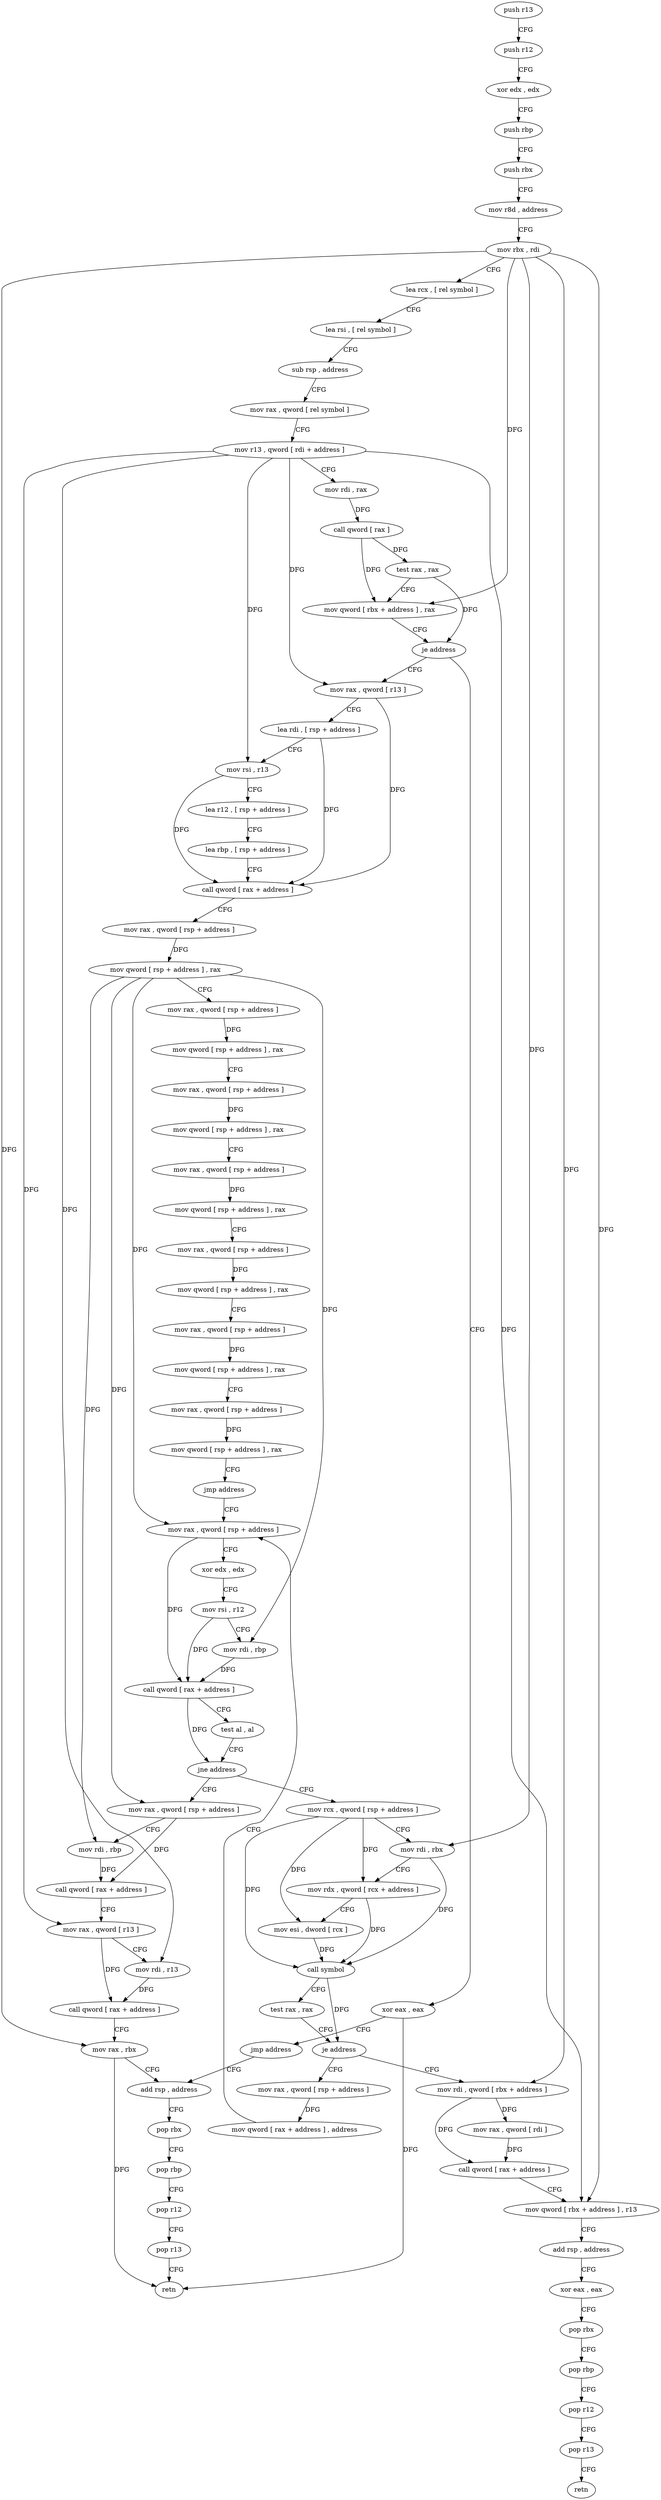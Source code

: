 digraph "func" {
"80368" [label = "push r13" ]
"80370" [label = "push r12" ]
"80372" [label = "xor edx , edx" ]
"80374" [label = "push rbp" ]
"80375" [label = "push rbx" ]
"80376" [label = "mov r8d , address" ]
"80382" [label = "mov rbx , rdi" ]
"80385" [label = "lea rcx , [ rel symbol ]" ]
"80392" [label = "lea rsi , [ rel symbol ]" ]
"80399" [label = "sub rsp , address" ]
"80406" [label = "mov rax , qword [ rel symbol ]" ]
"80413" [label = "mov r13 , qword [ rdi + address ]" ]
"80420" [label = "mov rdi , rax" ]
"80423" [label = "call qword [ rax ]" ]
"80425" [label = "test rax , rax" ]
"80428" [label = "mov qword [ rbx + address ] , rax" ]
"80435" [label = "je address" ]
"80695" [label = "xor eax , eax" ]
"80441" [label = "mov rax , qword [ r13 ]" ]
"80697" [label = "jmp address" ]
"80634" [label = "add rsp , address" ]
"80445" [label = "lea rdi , [ rsp + address ]" ]
"80450" [label = "mov rsi , r13" ]
"80453" [label = "lea r12 , [ rsp + address ]" ]
"80458" [label = "lea rbp , [ rsp + address ]" ]
"80463" [label = "call qword [ rax + address ]" ]
"80469" [label = "mov rax , qword [ rsp + address ]" ]
"80474" [label = "mov qword [ rsp + address ] , rax" ]
"80479" [label = "mov rax , qword [ rsp + address ]" ]
"80484" [label = "mov qword [ rsp + address ] , rax" ]
"80489" [label = "mov rax , qword [ rsp + address ]" ]
"80494" [label = "mov qword [ rsp + address ] , rax" ]
"80499" [label = "mov rax , qword [ rsp + address ]" ]
"80504" [label = "mov qword [ rsp + address ] , rax" ]
"80509" [label = "mov rax , qword [ rsp + address ]" ]
"80514" [label = "mov qword [ rsp + address ] , rax" ]
"80519" [label = "mov rax , qword [ rsp + address ]" ]
"80524" [label = "mov qword [ rsp + address ] , rax" ]
"80529" [label = "mov rax , qword [ rsp + address ]" ]
"80537" [label = "mov qword [ rsp + address ] , rax" ]
"80542" [label = "jmp address" ]
"80581" [label = "mov rax , qword [ rsp + address ]" ]
"80641" [label = "pop rbx" ]
"80642" [label = "pop rbp" ]
"80643" [label = "pop r12" ]
"80645" [label = "pop r13" ]
"80647" [label = "retn" ]
"80586" [label = "xor edx , edx" ]
"80588" [label = "mov rsi , r12" ]
"80591" [label = "mov rdi , rbp" ]
"80594" [label = "call qword [ rax + address ]" ]
"80600" [label = "test al , al" ]
"80602" [label = "jne address" ]
"80544" [label = "mov rcx , qword [ rsp + address ]" ]
"80604" [label = "mov rax , qword [ rsp + address ]" ]
"80549" [label = "mov rdi , rbx" ]
"80552" [label = "mov rdx , qword [ rcx + address ]" ]
"80556" [label = "mov esi , dword [ rcx ]" ]
"80558" [label = "call symbol" ]
"80563" [label = "test rax , rax" ]
"80566" [label = "je address" ]
"80656" [label = "mov rdi , qword [ rbx + address ]" ]
"80568" [label = "mov rax , qword [ rsp + address ]" ]
"80609" [label = "mov rdi , rbp" ]
"80612" [label = "call qword [ rax + address ]" ]
"80618" [label = "mov rax , qword [ r13 ]" ]
"80622" [label = "mov rdi , r13" ]
"80625" [label = "call qword [ rax + address ]" ]
"80631" [label = "mov rax , rbx" ]
"80663" [label = "mov rax , qword [ rdi ]" ]
"80666" [label = "call qword [ rax + address ]" ]
"80672" [label = "mov qword [ rbx + address ] , r13" ]
"80679" [label = "add rsp , address" ]
"80686" [label = "xor eax , eax" ]
"80688" [label = "pop rbx" ]
"80689" [label = "pop rbp" ]
"80690" [label = "pop r12" ]
"80692" [label = "pop r13" ]
"80694" [label = "retn" ]
"80573" [label = "mov qword [ rax + address ] , address" ]
"80368" -> "80370" [ label = "CFG" ]
"80370" -> "80372" [ label = "CFG" ]
"80372" -> "80374" [ label = "CFG" ]
"80374" -> "80375" [ label = "CFG" ]
"80375" -> "80376" [ label = "CFG" ]
"80376" -> "80382" [ label = "CFG" ]
"80382" -> "80385" [ label = "CFG" ]
"80382" -> "80428" [ label = "DFG" ]
"80382" -> "80549" [ label = "DFG" ]
"80382" -> "80631" [ label = "DFG" ]
"80382" -> "80656" [ label = "DFG" ]
"80382" -> "80672" [ label = "DFG" ]
"80385" -> "80392" [ label = "CFG" ]
"80392" -> "80399" [ label = "CFG" ]
"80399" -> "80406" [ label = "CFG" ]
"80406" -> "80413" [ label = "CFG" ]
"80413" -> "80420" [ label = "CFG" ]
"80413" -> "80441" [ label = "DFG" ]
"80413" -> "80450" [ label = "DFG" ]
"80413" -> "80618" [ label = "DFG" ]
"80413" -> "80622" [ label = "DFG" ]
"80413" -> "80672" [ label = "DFG" ]
"80420" -> "80423" [ label = "DFG" ]
"80423" -> "80425" [ label = "DFG" ]
"80423" -> "80428" [ label = "DFG" ]
"80425" -> "80428" [ label = "CFG" ]
"80425" -> "80435" [ label = "DFG" ]
"80428" -> "80435" [ label = "CFG" ]
"80435" -> "80695" [ label = "CFG" ]
"80435" -> "80441" [ label = "CFG" ]
"80695" -> "80697" [ label = "CFG" ]
"80695" -> "80647" [ label = "DFG" ]
"80441" -> "80445" [ label = "CFG" ]
"80441" -> "80463" [ label = "DFG" ]
"80697" -> "80634" [ label = "CFG" ]
"80634" -> "80641" [ label = "CFG" ]
"80445" -> "80450" [ label = "CFG" ]
"80445" -> "80463" [ label = "DFG" ]
"80450" -> "80453" [ label = "CFG" ]
"80450" -> "80463" [ label = "DFG" ]
"80453" -> "80458" [ label = "CFG" ]
"80458" -> "80463" [ label = "CFG" ]
"80463" -> "80469" [ label = "CFG" ]
"80469" -> "80474" [ label = "DFG" ]
"80474" -> "80479" [ label = "CFG" ]
"80474" -> "80581" [ label = "DFG" ]
"80474" -> "80604" [ label = "DFG" ]
"80474" -> "80591" [ label = "DFG" ]
"80474" -> "80609" [ label = "DFG" ]
"80479" -> "80484" [ label = "DFG" ]
"80484" -> "80489" [ label = "CFG" ]
"80489" -> "80494" [ label = "DFG" ]
"80494" -> "80499" [ label = "CFG" ]
"80499" -> "80504" [ label = "DFG" ]
"80504" -> "80509" [ label = "CFG" ]
"80509" -> "80514" [ label = "DFG" ]
"80514" -> "80519" [ label = "CFG" ]
"80519" -> "80524" [ label = "DFG" ]
"80524" -> "80529" [ label = "CFG" ]
"80529" -> "80537" [ label = "DFG" ]
"80537" -> "80542" [ label = "CFG" ]
"80542" -> "80581" [ label = "CFG" ]
"80581" -> "80586" [ label = "CFG" ]
"80581" -> "80594" [ label = "DFG" ]
"80641" -> "80642" [ label = "CFG" ]
"80642" -> "80643" [ label = "CFG" ]
"80643" -> "80645" [ label = "CFG" ]
"80645" -> "80647" [ label = "CFG" ]
"80586" -> "80588" [ label = "CFG" ]
"80588" -> "80591" [ label = "CFG" ]
"80588" -> "80594" [ label = "DFG" ]
"80591" -> "80594" [ label = "DFG" ]
"80594" -> "80600" [ label = "CFG" ]
"80594" -> "80602" [ label = "DFG" ]
"80600" -> "80602" [ label = "CFG" ]
"80602" -> "80544" [ label = "CFG" ]
"80602" -> "80604" [ label = "CFG" ]
"80544" -> "80549" [ label = "CFG" ]
"80544" -> "80552" [ label = "DFG" ]
"80544" -> "80556" [ label = "DFG" ]
"80544" -> "80558" [ label = "DFG" ]
"80604" -> "80609" [ label = "CFG" ]
"80604" -> "80612" [ label = "DFG" ]
"80549" -> "80552" [ label = "CFG" ]
"80549" -> "80558" [ label = "DFG" ]
"80552" -> "80556" [ label = "CFG" ]
"80552" -> "80558" [ label = "DFG" ]
"80556" -> "80558" [ label = "DFG" ]
"80558" -> "80563" [ label = "CFG" ]
"80558" -> "80566" [ label = "DFG" ]
"80563" -> "80566" [ label = "CFG" ]
"80566" -> "80656" [ label = "CFG" ]
"80566" -> "80568" [ label = "CFG" ]
"80656" -> "80663" [ label = "DFG" ]
"80656" -> "80666" [ label = "DFG" ]
"80568" -> "80573" [ label = "DFG" ]
"80609" -> "80612" [ label = "DFG" ]
"80612" -> "80618" [ label = "CFG" ]
"80618" -> "80622" [ label = "CFG" ]
"80618" -> "80625" [ label = "DFG" ]
"80622" -> "80625" [ label = "DFG" ]
"80625" -> "80631" [ label = "CFG" ]
"80631" -> "80634" [ label = "CFG" ]
"80631" -> "80647" [ label = "DFG" ]
"80663" -> "80666" [ label = "DFG" ]
"80666" -> "80672" [ label = "CFG" ]
"80672" -> "80679" [ label = "CFG" ]
"80679" -> "80686" [ label = "CFG" ]
"80686" -> "80688" [ label = "CFG" ]
"80688" -> "80689" [ label = "CFG" ]
"80689" -> "80690" [ label = "CFG" ]
"80690" -> "80692" [ label = "CFG" ]
"80692" -> "80694" [ label = "CFG" ]
"80573" -> "80581" [ label = "CFG" ]
}
